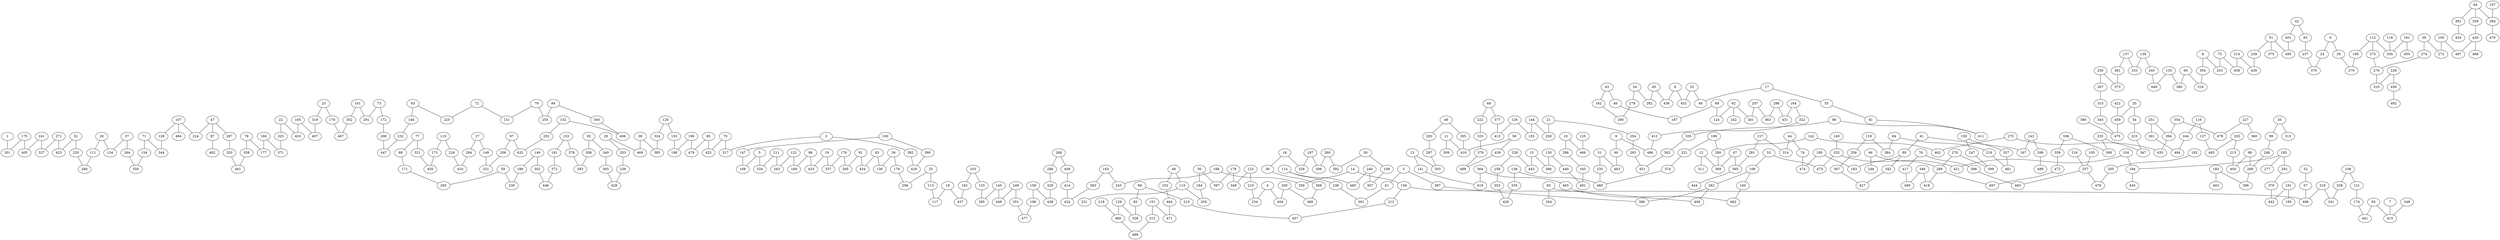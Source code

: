 strict graph G {
1;
201;
175;
405;
241;
327;
271;
423;
52;
220;
266;
111;
28;
134;
37;
264;
350;
154;
71;
344;
128;
107;
224;
47;
287;
320;
461;
358;
78;
177;
166;
371;
325;
22;
453;
165;
407;
318;
23;
170;
467;
352;
101;
291;
73;
172;
208;
447;
232;
146;
63;
225;
72;
131;
79;
255;
94;
300;
406;
132;
252;
432;
97;
206;
331;
148;
27;
294;
410;
226;
110;
173;
450;
321;
77;
88;
171;
265;
59;
230;
186;
149;
302;
446;
372;
181;
152;
378;
393;
308;
92;
340;
365;
428;
238;
203;
29;
469;
38;
385;
324;
120;
153;
198;
196;
479;
85;
425;
70;
317;
2;
382;
429;
390;
100;
147;
168;
5;
334;
211;
263;
122;
169;
96;
433;
19;
337;
176;
295;
91;
434;
83;
136;
56;
179;
296;
25;
113;
117;
18;
437;
192;
103;
133;
285;
145;
448;
249;
351;
477;
199;
158;
438;
329;
288;
268;
409;
414;
424;
383;
163;
243;
188;
356;
14;
156;
212;
457;
215;
69;
82;
328;
129;
480;
499;
312;
151;
471;
464;
102;
48;
115;
209;
184;
30;
397;
178;
348;
123;
210;
234;
4;
404;
200;
486;
388;
36;
16;
326;
197;
306;
260;
392;
50;
109;
307;
240;
485;
114;
236;
391;
61;
3;
387;
389;
262;
106;
160;
482;
465;
364;
419;
141;
13;
303;
297;
283;
49;
305;
416;
58;
439;
488;
379;
323;
222;
68;
377;
413;
126;
155;
144;
259;
21;
254;
293;
451;
362;
355;
86;
411;
81;
55;
17;
40;
33;
452;
6;
436;
45;
282;
34;
278;
290;
162;
43;
46;
187;
89;
124;
62;
261;
207;
363;
298;
431;
164;
322;
412;
496;
9;
90;
463;
31;
235;
460;
138;
335;
426;
353;
258;
228;
443;
15;
366;
130;
440;
491;
345;
286;
10;
466;
125;
374;
221;
190;
280;
142;
462;
275;
435;
394;
251;
301;
494;
244;
116;
127;
493;
202;
213;
400;
98;
269;
248;
99;
35;
313;
396;
193;
403;
354;
478;
227;
360;
369;
12;
311;
67;
395;
444;
281;
217;
314;
44;
74;
474;
180;
183;
80;
41;
167;
143;
299;
489;
342;
427;
367;
256;
119;
384;
84;
219;
481;
357;
159;
247;
399;
279;
289;
418;
346;
490;
417;
76;
398;
483;
257;
476;
205;
182;
216;
105;
497;
472;
359;
336;
368;
233;
347;
223;
54;
20;
459;
475;
343;
315;
267;
250;
373;
361;
137;
333;
139;
245;
449;
135;
380;
60;
316;
304;
8;
253;
75;
458;
214;
430;
239;
51;
495;
401;
42;
93;
237;
370;
24;
0;
26;
270;
189;
112;
330;
118;
161;
455;
273;
276;
274;
39;
272;
150;
487;
420;
339;
64;
284;
470;
157;
381;
454;
468;
310;
229;
456;
492;
375;
386;
422;
66;
246;
242;
11;
309;
53;
473;
332;
421;
104;
194;
185;
277;
292;
376;
442;
191;
195;
445;
140;
408;
65;
204;
231;
218;
498;
319;
341;
338;
108;
121;
174;
441;
95;
415;
7;
349;
57;
32;
87;
402;
484;
166 -- 371;
77 -- 321;
335 -- 426;
61 -- 391;
319 -- 498;
139 -- 245;
31 -- 463;
264 -- 350;
13 -- 303;
250 -- 373;
233 -- 368;
286 -- 345;
321 -- 450;
165 -- 453;
186 -- 230;
5 -- 168;
409 -- 414;
383 -- 424;
228 -- 443;
33 -- 40;
219 -- 481;
143 -- 299;
66 -- 246;
79 -- 131;
97 -- 206;
98 -- 269;
289 -- 497;
213 -- 400;
315 -- 343;
116 -- 127;
343 -- 475;
71 -- 344;
68 -- 377;
77 -- 88;
440 -- 491;
236 -- 391;
55 -- 81;
83 -- 434;
114 -- 485;
395 -- 444;
54 -- 223;
332 -- 421;
132 -- 406;
64 -- 381;
300 -- 406;
275 -- 462;
245 -- 449;
456 -- 492;
104 -- 194;
86 -- 411;
188 -- 356;
325 -- 371;
80 -- 183;
24 -- 370;
132 -- 252;
207 -- 363;
140 -- 332;
127 -- 493;
226 -- 410;
288 -- 329;
184 -- 209;
260 -- 306;
189 -- 270;
142 -- 462;
130 -- 366;
284 -- 470;
18 -- 437;
139 -- 333;
62 -- 261;
135 -- 380;
412 -- 496;
138 -- 335;
62 -- 242;
84 -- 384;
464 -- 471;
386 -- 475;
25 -- 296;
68 -- 222;
323 -- 379;
14 -- 156;
81 -- 411;
158 -- 438;
180 -- 183;
85 -- 425;
279 -- 399;
107 -- 484;
20 -- 54;
173 -- 450;
208 -- 447;
89 -- 187;
217 -- 281;
346 -- 490;
194 -- 445;
67 -- 369;
11 -- 309;
170 -- 467;
92 -- 340;
78 -- 177;
283 -- 297;
94 -- 255;
52 -- 220;
154 -- 350;
232 -- 447;
390 -- 429;
95 -- 441;
250 -- 267;
115 -- 209;
361 -- 373;
287 -- 320;
39 -- 274;
387 -- 389;
351 -- 477;
60 -- 316;
216 -- 257;
336 -- 368;
202 -- 493;
59 -- 265;
51 -- 239;
240 -- 307;
7 -- 415;
22 -- 453;
120 -- 324;
172 -- 208;
196 -- 198;
19 -- 337;
251 -- 301;
159 -- 357;
175 -- 405;
150 -- 487;
14 -- 356;
51 -- 375;
278 -- 290;
107 -- 224;
196 -- 479;
72 -- 131;
200 -- 404;
8 -- 304;
217 -- 314;
145 -- 448;
106 -- 160;
60 -- 380;
221 -- 374;
153 -- 198;
332 -- 473;
329 -- 438;
43 -- 46;
98 -- 400;
376 -- 442;
18 -- 117;
149 -- 186;
85 -- 479;
17 -- 55;
346 -- 418;
64 -- 339;
58 -- 439;
179 -- 296;
146 -- 232;
34 -- 282;
262 -- 408;
244 -- 494;
116 -- 244;
115 -- 231;
70 -- 317;
256 -- 367;
364 -- 419;
465 -- 482;
267 -- 315;
29 -- 203;
23 -- 318;
120 -- 153;
56 -- 136;
262 -- 389;
80 -- 342;
149 -- 302;
129 -- 328;
151 -- 312;
122 -- 169;
188 -- 243;
75 -- 458;
64 -- 284;
229 -- 310;
39 -- 272;
150 -- 272;
381 -- 454;
3 -- 387;
5 -- 334;
82 -- 328;
142 -- 280;
342 -- 427;
45 -- 282;
25 -- 113;
16 -- 36;
110 -- 173;
44 -- 314;
420 -- 487;
191 -- 195;
185 -- 194;
11 -- 416;
358 -- 461;
27 -- 294;
13 -- 141;
324 -- 385;
200 -- 486;
119 -- 384;
257 -- 483;
304 -- 316;
174 -- 441;
156 -- 212;
48 -- 102;
118 -- 330;
345 -- 491;
157 -- 284;
181 -- 372;
152 -- 181;
176 -- 295;
480 -- 499;
251 -- 394;
354 -- 394;
289 -- 418;
274 -- 276;
214 -- 430;
110 -- 226;
305 -- 416;
257 -- 476;
23 -- 170;
152 -- 378;
378 -- 393;
269 -- 396;
101 -- 352;
96 -- 433;
260 -- 392;
176 -- 337;
67 -- 395;
125 -- 466;
129 -- 480;
6 -- 436;
79 -- 255;
293 -- 451;
52 -- 423;
103 -- 192;
233 -- 347;
8 -- 253;
163 -- 383;
108 -- 121;
322 -- 412;
95 -- 415;
388 -- 486;
36 -- 388;
100 -- 147;
164 -- 431;
319 -- 341;
108 -- 338;
57 -- 498;
197 -- 306;
1 -- 201;
28 -- 134;
28 -- 111;
394 -- 435;
252 -- 432;
193 -- 396;
185 -- 277;
227 -- 478;
197 -- 326;
191 -- 442;
145 -- 285;
78 -- 358;
111 -- 266;
76 -- 417;
210 -- 234;
135 -- 449;
223 -- 347;
160 -- 482;
93 -- 237;
123 -- 210;
91 -- 434;
268 -- 409;
164 -- 322;
84 -- 219;
222 -- 323;
27 -- 148;
302 -- 446;
178 -- 348;
119 -- 256;
273 -- 276;
338 -- 341;
112 -- 189;
227 -- 360;
175 -- 201;
138 -- 460;
147 -- 168;
49 -- 305;
141 -- 419;
53 -- 473;
35 -- 313;
44 -- 74;
47 -- 224;
215 -- 457;
123 -- 348;
268 -- 288;
279 -- 289;
294 -- 410;
280 -- 369;
37 -- 134;
2 -- 317;
144 -- 259;
237 -- 370;
3 -- 61;
130 -- 440;
126 -- 413;
45 -- 436;
106 -- 262;
97 -- 432;
128 -- 344;
69 -- 215;
364 -- 465;
43 -- 162;
76 -- 398;
32 -- 57;
459 -- 475;
192 -- 437;
190 -- 280;
113 -- 117;
6 -- 452;
34 -- 278;
193 -- 403;
417 -- 490;
318 -- 407;
29 -- 469;
114 -- 236;
320 -- 461;
62 -- 124;
2 -- 382;
83 -- 136;
46 -- 187;
420 -- 468;
156 -- 498;
73 -- 172;
248 -- 269;
205 -- 476;
422 -- 459;
70 -- 425;
86 -- 355;
0 -- 24;
275 -- 435;
374 -- 460;
48 -- 115;
19 -- 433;
49 -- 283;
382 -- 429;
31 -- 235;
159 -- 247;
21 -- 254;
190 -- 221;
271 -- 327;
398 -- 483;
4 -- 234;
249 -- 448;
30 -- 397;
241 -- 327;
71 -- 154;
102 -- 464;
47 -- 87;
35 -- 99;
51 -- 495;
88 -- 171;
308 -- 393;
238 -- 428;
211 -- 334;
96 -- 169;
161 -- 455;
10 -- 286;
66 -- 289;
53 -- 106;
228 -- 258;
340 -- 365;
247 -- 399;
254 -- 293;
30 -- 184;
180 -- 474;
17 -- 40;
99 -- 248;
439 -- 488;
312 -- 499;
353 -- 426;
298 -- 363;
94 -- 300;
239 -- 430;
271 -- 423;
133 -- 285;
16 -- 326;
92 -- 308;
298 -- 431;
472 -- 497;
104 -- 421;
65 -- 408;
349 -- 415;
107 -- 128;
22 -- 325;
12 -- 369;
218 -- 480;
166 -- 177;
42 -- 401;
362 -- 451;
26 -- 270;
100 -- 390;
162 -- 290;
357 -- 481;
105 -- 257;
165 -- 407;
161 -- 330;
9 -- 496;
56 -- 179;
144 -- 155;
336 -- 359;
241 -- 405;
203 -- 238;
401 -- 495;
276 -- 310;
47 -- 287;
38 -- 385;
4 -- 404;
121 -- 174;
301 -- 494;
367 -- 427;
20 -- 459;
281 -- 395;
74 -- 474;
171 -- 265;
103 -- 133;
143 -- 167;
359 -- 472;
15 -- 366;
151 -- 471;
38 -- 469;
58 -- 416;
339 -- 420;
379 -- 488;
65 -- 204;
235 -- 460;
297 -- 303;
91 -- 295;
9 -- 90;
199 -- 477;
59 -- 230;
90 -- 463;
41 -- 167;
75 -- 253;
158 -- 199;
202 -- 213;
212 -- 457;
214 -- 458;
15 -- 443;
50 -- 392;
137 -- 361;
126 -- 155;
101 -- 291;
148 -- 331;
372 -- 446;
249 -- 351;
258 -- 353;
41 -- 80;
163 -- 243;
10 -- 466;
42 -- 93;
299 -- 489;
63 -- 225;
178 -- 397;
137 -- 333;
414 -- 424;
21 -- 259;
50 -- 109;
207 -- 261;
355 -- 362;
377 -- 413;
220 -- 266;
37 -- 264;
352 -- 467;
365 -- 428;
206 -- 331;
292 -- 376;
63 -- 146;
69 -- 82;
89 -- 124;
87 -- 402;
229 -- 456;
122 -- 263;
211 -- 263;
33 -- 452;
354 -- 478;
240 -- 485;
12 -- 311;
109 -- 307;
72 -- 225;
0 -- 26;
73 -- 291;
112 -- 330;
182 -- 205;
112 -- 273;
185 -- 292;
}
